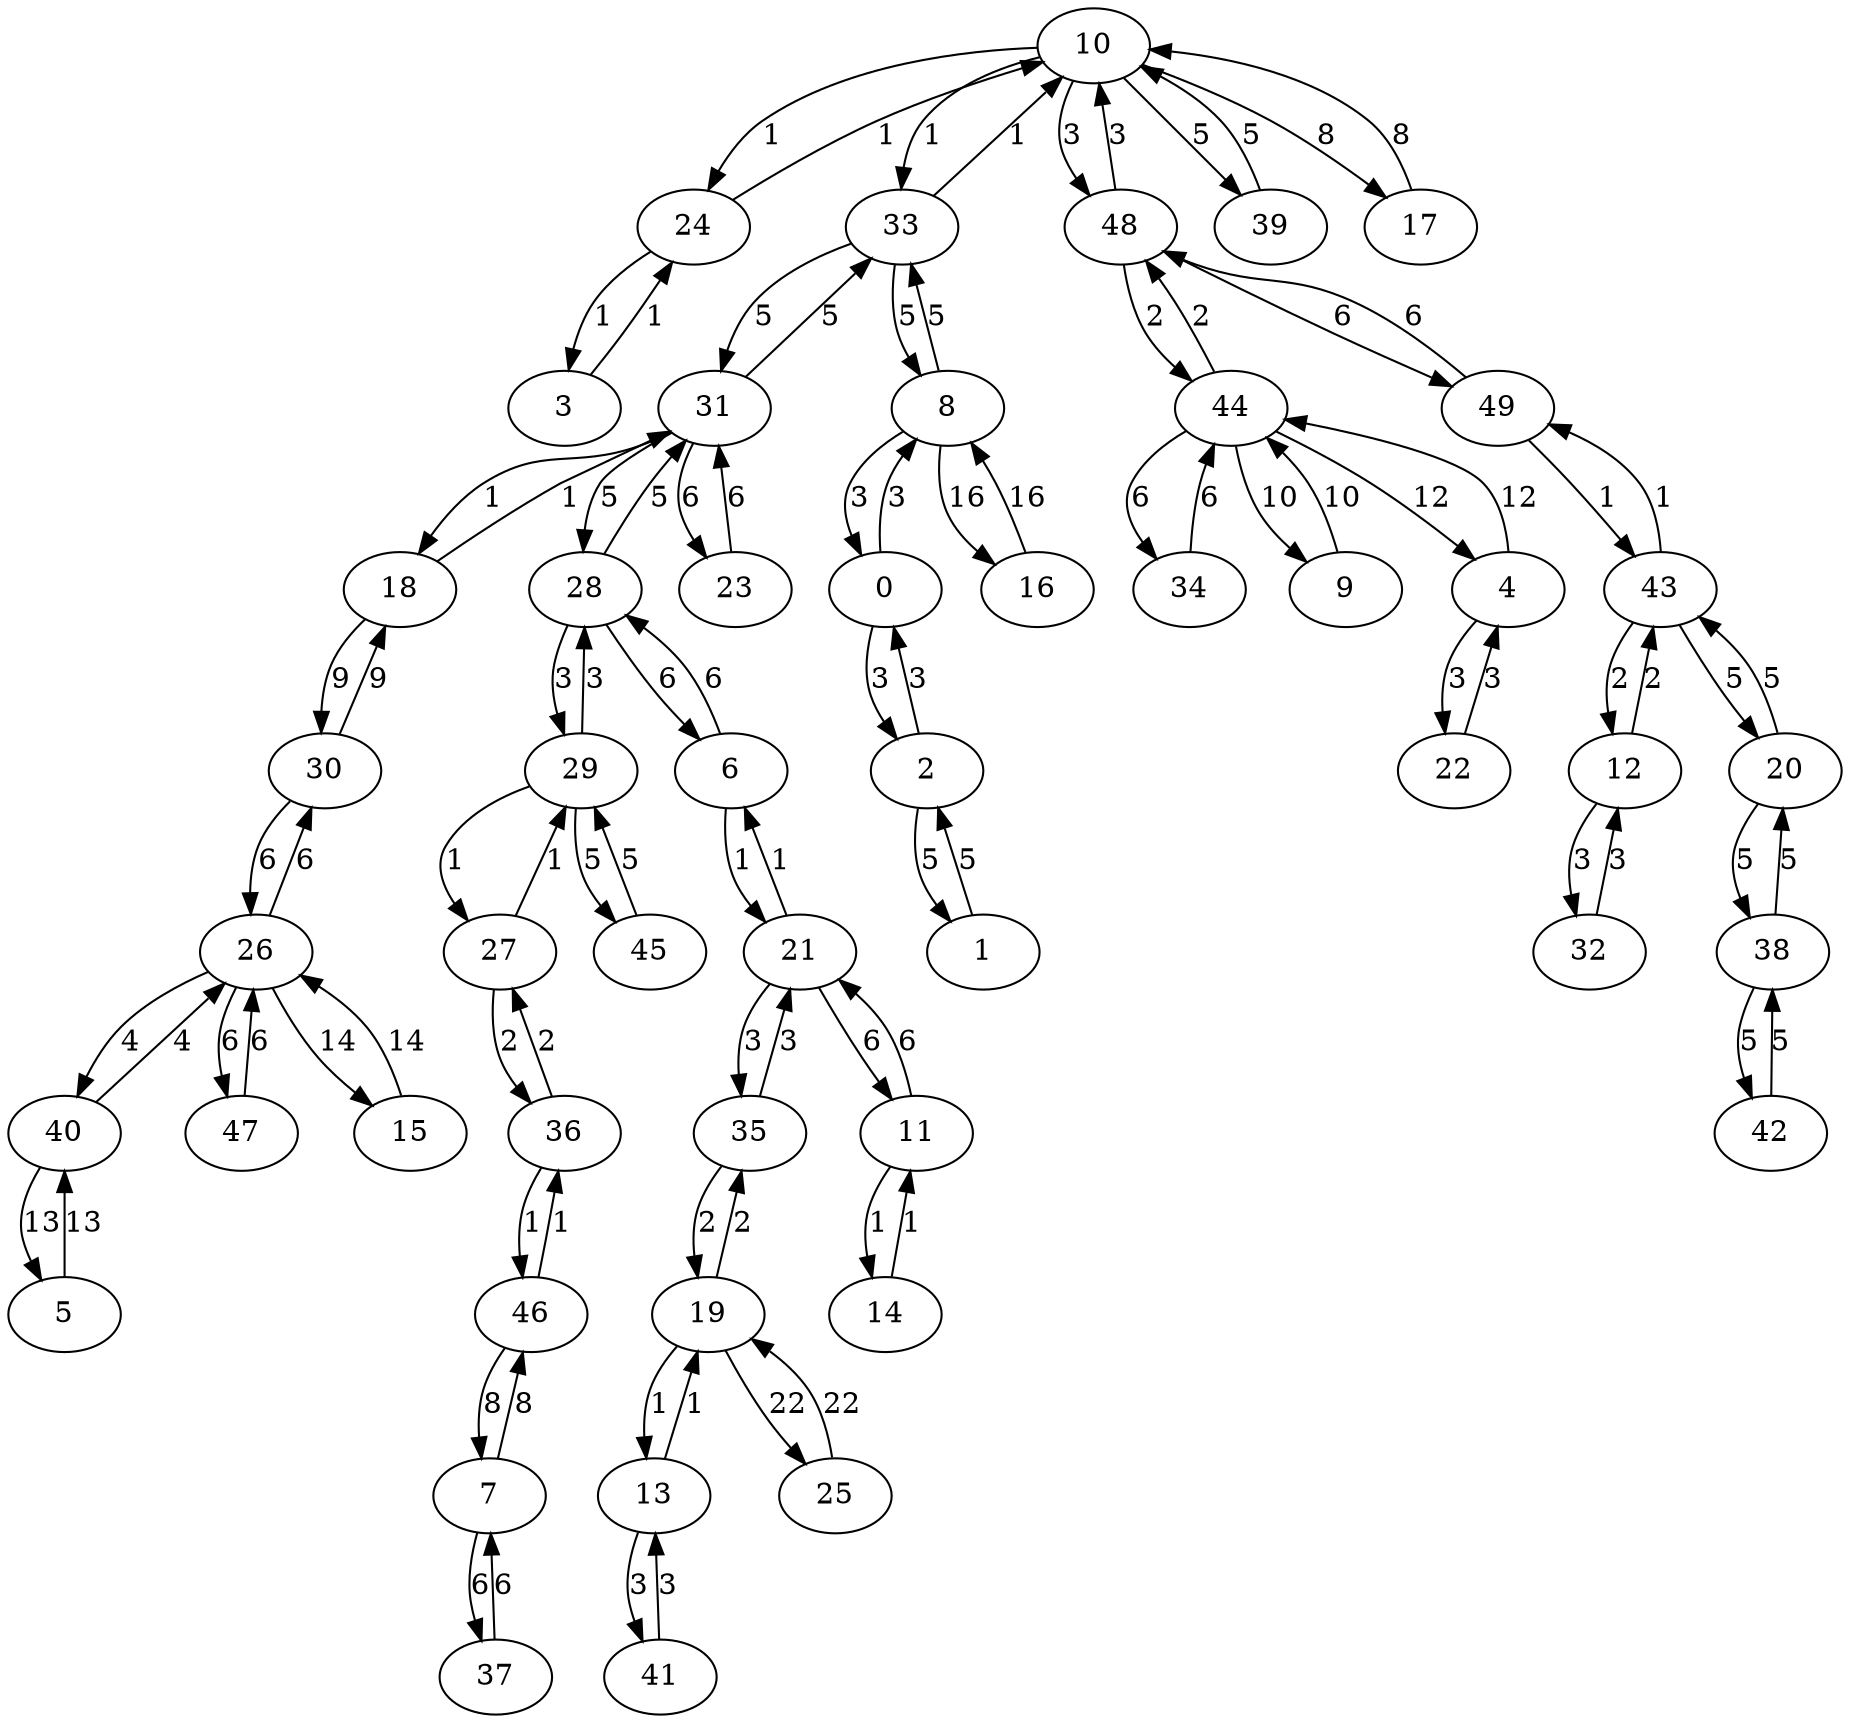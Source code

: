 digraph Gilbert50_PriMST {
10;24;33;3;48;44;31;18;28;29;27;36;46;8;0;2;39;1;45;23;34;6;21;35;19;13;41;11;14;49;43;12;32;20;38;42;7;37;17;30;26;40;47;9;4;22;5;15;16;25;10 -> 24 [label = 1];
24 -> 10 [label = 1];
10 -> 33 [label = 1];
33 -> 10 [label = 1];
3 -> 24 [label = 1];
24 -> 3 [label = 1];
10 -> 48 [label = 3];
48 -> 10 [label = 3];
44 -> 48 [label = 2];
48 -> 44 [label = 2];
33 -> 31 [label = 5];
31 -> 33 [label = 5];
18 -> 31 [label = 1];
31 -> 18 [label = 1];
28 -> 31 [label = 5];
31 -> 28 [label = 5];
29 -> 28 [label = 3];
28 -> 29 [label = 3];
29 -> 27 [label = 1];
27 -> 29 [label = 1];
36 -> 27 [label = 2];
27 -> 36 [label = 2];
46 -> 36 [label = 1];
36 -> 46 [label = 1];
33 -> 8 [label = 5];
8 -> 33 [label = 5];
0 -> 8 [label = 3];
8 -> 0 [label = 3];
0 -> 2 [label = 3];
2 -> 0 [label = 3];
10 -> 39 [label = 5];
39 -> 10 [label = 5];
1 -> 2 [label = 5];
2 -> 1 [label = 5];
29 -> 45 [label = 5];
45 -> 29 [label = 5];
31 -> 23 [label = 6];
23 -> 31 [label = 6];
44 -> 34 [label = 6];
34 -> 44 [label = 6];
6 -> 28 [label = 6];
28 -> 6 [label = 6];
21 -> 6 [label = 1];
6 -> 21 [label = 1];
35 -> 21 [label = 3];
21 -> 35 [label = 3];
19 -> 35 [label = 2];
35 -> 19 [label = 2];
13 -> 19 [label = 1];
19 -> 13 [label = 1];
41 -> 13 [label = 3];
13 -> 41 [label = 3];
11 -> 21 [label = 6];
21 -> 11 [label = 6];
14 -> 11 [label = 1];
11 -> 14 [label = 1];
48 -> 49 [label = 6];
49 -> 48 [label = 6];
43 -> 49 [label = 1];
49 -> 43 [label = 1];
12 -> 43 [label = 2];
43 -> 12 [label = 2];
12 -> 32 [label = 3];
32 -> 12 [label = 3];
20 -> 43 [label = 5];
43 -> 20 [label = 5];
20 -> 38 [label = 5];
38 -> 20 [label = 5];
38 -> 42 [label = 5];
42 -> 38 [label = 5];
46 -> 7 [label = 8];
7 -> 46 [label = 8];
7 -> 37 [label = 6];
37 -> 7 [label = 6];
17 -> 10 [label = 8];
10 -> 17 [label = 8];
18 -> 30 [label = 9];
30 -> 18 [label = 9];
30 -> 26 [label = 6];
26 -> 30 [label = 6];
40 -> 26 [label = 4];
26 -> 40 [label = 4];
47 -> 26 [label = 6];
26 -> 47 [label = 6];
9 -> 44 [label = 10];
44 -> 9 [label = 10];
4 -> 44 [label = 12];
44 -> 4 [label = 12];
4 -> 22 [label = 3];
22 -> 4 [label = 3];
40 -> 5 [label = 13];
5 -> 40 [label = 13];
15 -> 26 [label = 14];
26 -> 15 [label = 14];
16 -> 8 [label = 16];
8 -> 16 [label = 16];
19 -> 25 [label = 22];
25 -> 19 [label = 22];
}
